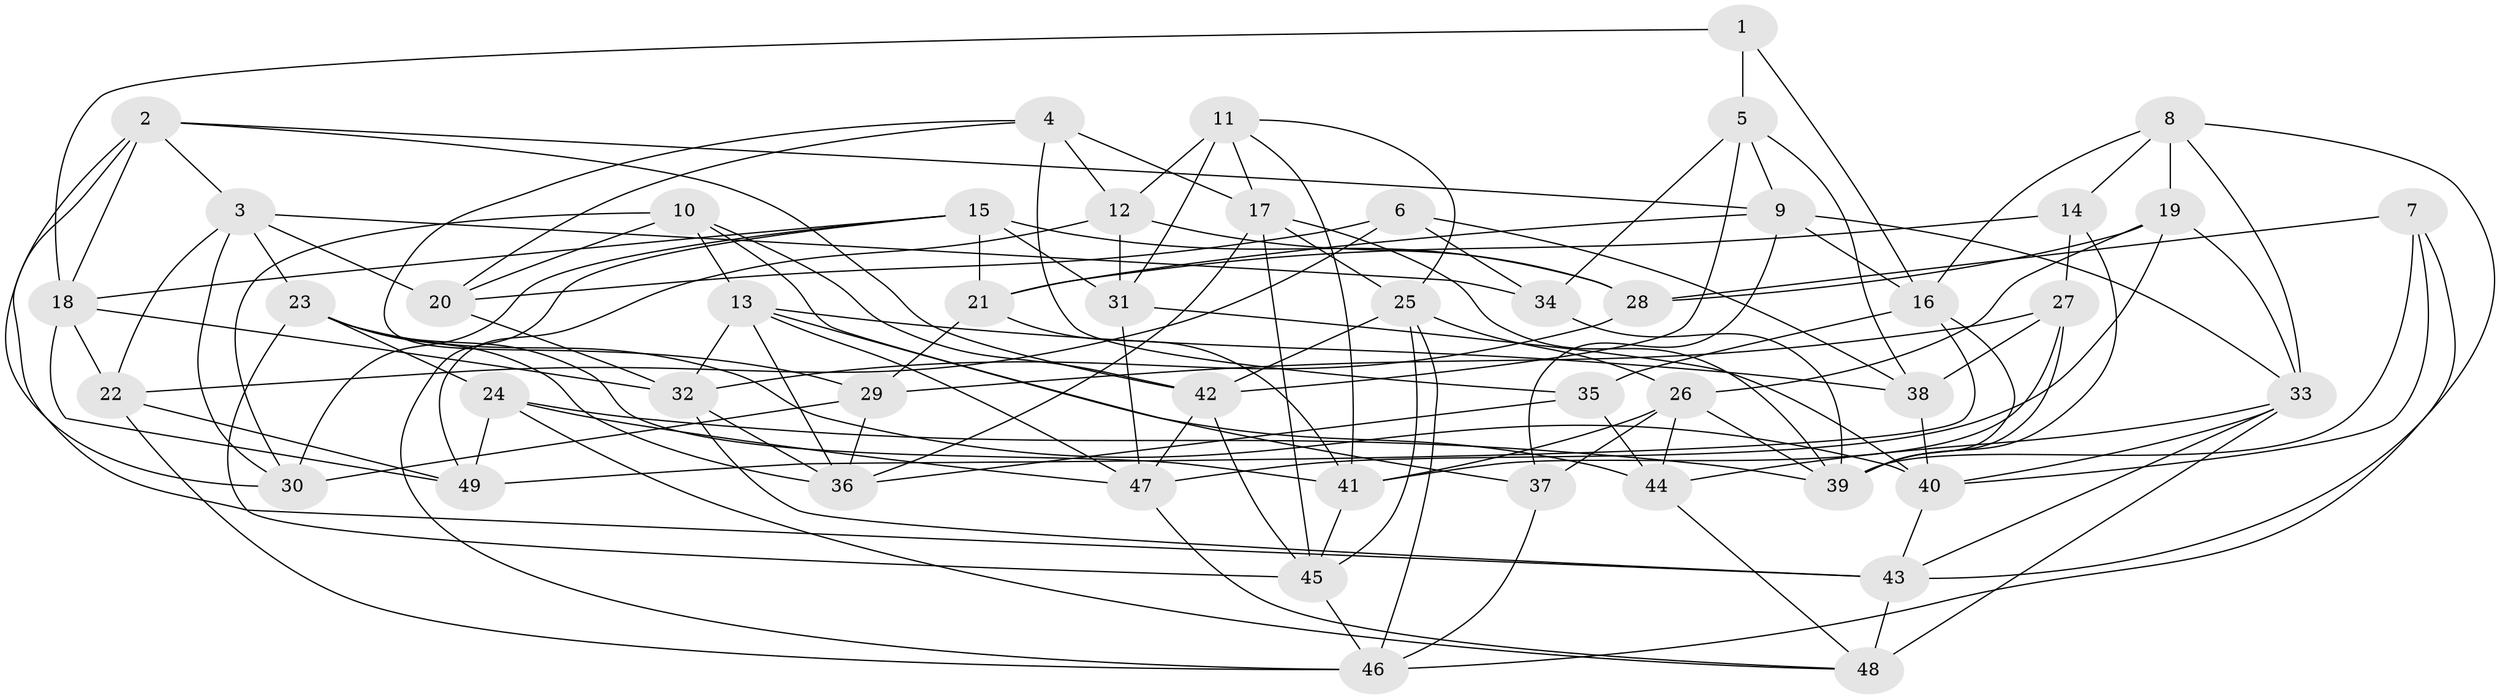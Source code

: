 // original degree distribution, {4: 1.0}
// Generated by graph-tools (version 1.1) at 2025/02/03/09/25 03:02:58]
// undirected, 49 vertices, 131 edges
graph export_dot {
graph [start="1"]
  node [color=gray90,style=filled];
  1;
  2;
  3;
  4;
  5;
  6;
  7;
  8;
  9;
  10;
  11;
  12;
  13;
  14;
  15;
  16;
  17;
  18;
  19;
  20;
  21;
  22;
  23;
  24;
  25;
  26;
  27;
  28;
  29;
  30;
  31;
  32;
  33;
  34;
  35;
  36;
  37;
  38;
  39;
  40;
  41;
  42;
  43;
  44;
  45;
  46;
  47;
  48;
  49;
  1 -- 5 [weight=2.0];
  1 -- 16 [weight=1.0];
  1 -- 18 [weight=1.0];
  2 -- 3 [weight=1.0];
  2 -- 9 [weight=1.0];
  2 -- 18 [weight=1.0];
  2 -- 30 [weight=1.0];
  2 -- 42 [weight=1.0];
  2 -- 43 [weight=1.0];
  3 -- 20 [weight=1.0];
  3 -- 22 [weight=1.0];
  3 -- 23 [weight=1.0];
  3 -- 30 [weight=1.0];
  3 -- 34 [weight=1.0];
  4 -- 12 [weight=1.0];
  4 -- 17 [weight=1.0];
  4 -- 20 [weight=1.0];
  4 -- 29 [weight=1.0];
  4 -- 35 [weight=2.0];
  5 -- 9 [weight=1.0];
  5 -- 34 [weight=1.0];
  5 -- 38 [weight=1.0];
  5 -- 42 [weight=1.0];
  6 -- 20 [weight=2.0];
  6 -- 22 [weight=2.0];
  6 -- 34 [weight=1.0];
  6 -- 38 [weight=1.0];
  7 -- 28 [weight=1.0];
  7 -- 39 [weight=1.0];
  7 -- 40 [weight=1.0];
  7 -- 46 [weight=1.0];
  8 -- 14 [weight=1.0];
  8 -- 16 [weight=1.0];
  8 -- 19 [weight=2.0];
  8 -- 33 [weight=1.0];
  8 -- 43 [weight=1.0];
  9 -- 16 [weight=1.0];
  9 -- 21 [weight=1.0];
  9 -- 33 [weight=1.0];
  9 -- 37 [weight=1.0];
  10 -- 13 [weight=1.0];
  10 -- 20 [weight=1.0];
  10 -- 30 [weight=2.0];
  10 -- 37 [weight=1.0];
  10 -- 42 [weight=1.0];
  11 -- 12 [weight=1.0];
  11 -- 17 [weight=1.0];
  11 -- 25 [weight=1.0];
  11 -- 31 [weight=2.0];
  11 -- 41 [weight=1.0];
  12 -- 28 [weight=2.0];
  12 -- 31 [weight=1.0];
  12 -- 49 [weight=1.0];
  13 -- 32 [weight=1.0];
  13 -- 36 [weight=1.0];
  13 -- 38 [weight=1.0];
  13 -- 44 [weight=1.0];
  13 -- 47 [weight=1.0];
  14 -- 21 [weight=1.0];
  14 -- 27 [weight=1.0];
  14 -- 39 [weight=1.0];
  15 -- 18 [weight=1.0];
  15 -- 21 [weight=1.0];
  15 -- 28 [weight=1.0];
  15 -- 30 [weight=1.0];
  15 -- 31 [weight=1.0];
  15 -- 46 [weight=1.0];
  16 -- 35 [weight=1.0];
  16 -- 39 [weight=1.0];
  16 -- 49 [weight=1.0];
  17 -- 25 [weight=1.0];
  17 -- 36 [weight=1.0];
  17 -- 39 [weight=1.0];
  17 -- 45 [weight=1.0];
  18 -- 22 [weight=1.0];
  18 -- 32 [weight=1.0];
  18 -- 49 [weight=1.0];
  19 -- 26 [weight=1.0];
  19 -- 28 [weight=1.0];
  19 -- 33 [weight=1.0];
  19 -- 47 [weight=1.0];
  20 -- 32 [weight=1.0];
  21 -- 29 [weight=2.0];
  21 -- 41 [weight=1.0];
  22 -- 46 [weight=1.0];
  22 -- 49 [weight=1.0];
  23 -- 24 [weight=1.0];
  23 -- 36 [weight=1.0];
  23 -- 40 [weight=1.0];
  23 -- 41 [weight=1.0];
  23 -- 45 [weight=1.0];
  24 -- 39 [weight=1.0];
  24 -- 47 [weight=1.0];
  24 -- 48 [weight=1.0];
  24 -- 49 [weight=2.0];
  25 -- 26 [weight=1.0];
  25 -- 42 [weight=1.0];
  25 -- 45 [weight=1.0];
  25 -- 46 [weight=1.0];
  26 -- 37 [weight=1.0];
  26 -- 39 [weight=1.0];
  26 -- 41 [weight=1.0];
  26 -- 44 [weight=1.0];
  27 -- 29 [weight=1.0];
  27 -- 38 [weight=2.0];
  27 -- 39 [weight=1.0];
  27 -- 41 [weight=1.0];
  28 -- 32 [weight=1.0];
  29 -- 30 [weight=1.0];
  29 -- 36 [weight=1.0];
  31 -- 40 [weight=1.0];
  31 -- 47 [weight=1.0];
  32 -- 36 [weight=1.0];
  32 -- 43 [weight=1.0];
  33 -- 40 [weight=1.0];
  33 -- 43 [weight=1.0];
  33 -- 44 [weight=1.0];
  33 -- 48 [weight=2.0];
  34 -- 39 [weight=1.0];
  35 -- 36 [weight=1.0];
  35 -- 44 [weight=2.0];
  37 -- 46 [weight=1.0];
  38 -- 40 [weight=1.0];
  40 -- 43 [weight=1.0];
  41 -- 45 [weight=1.0];
  42 -- 45 [weight=1.0];
  42 -- 47 [weight=1.0];
  43 -- 48 [weight=1.0];
  44 -- 48 [weight=1.0];
  45 -- 46 [weight=1.0];
  47 -- 48 [weight=1.0];
}

